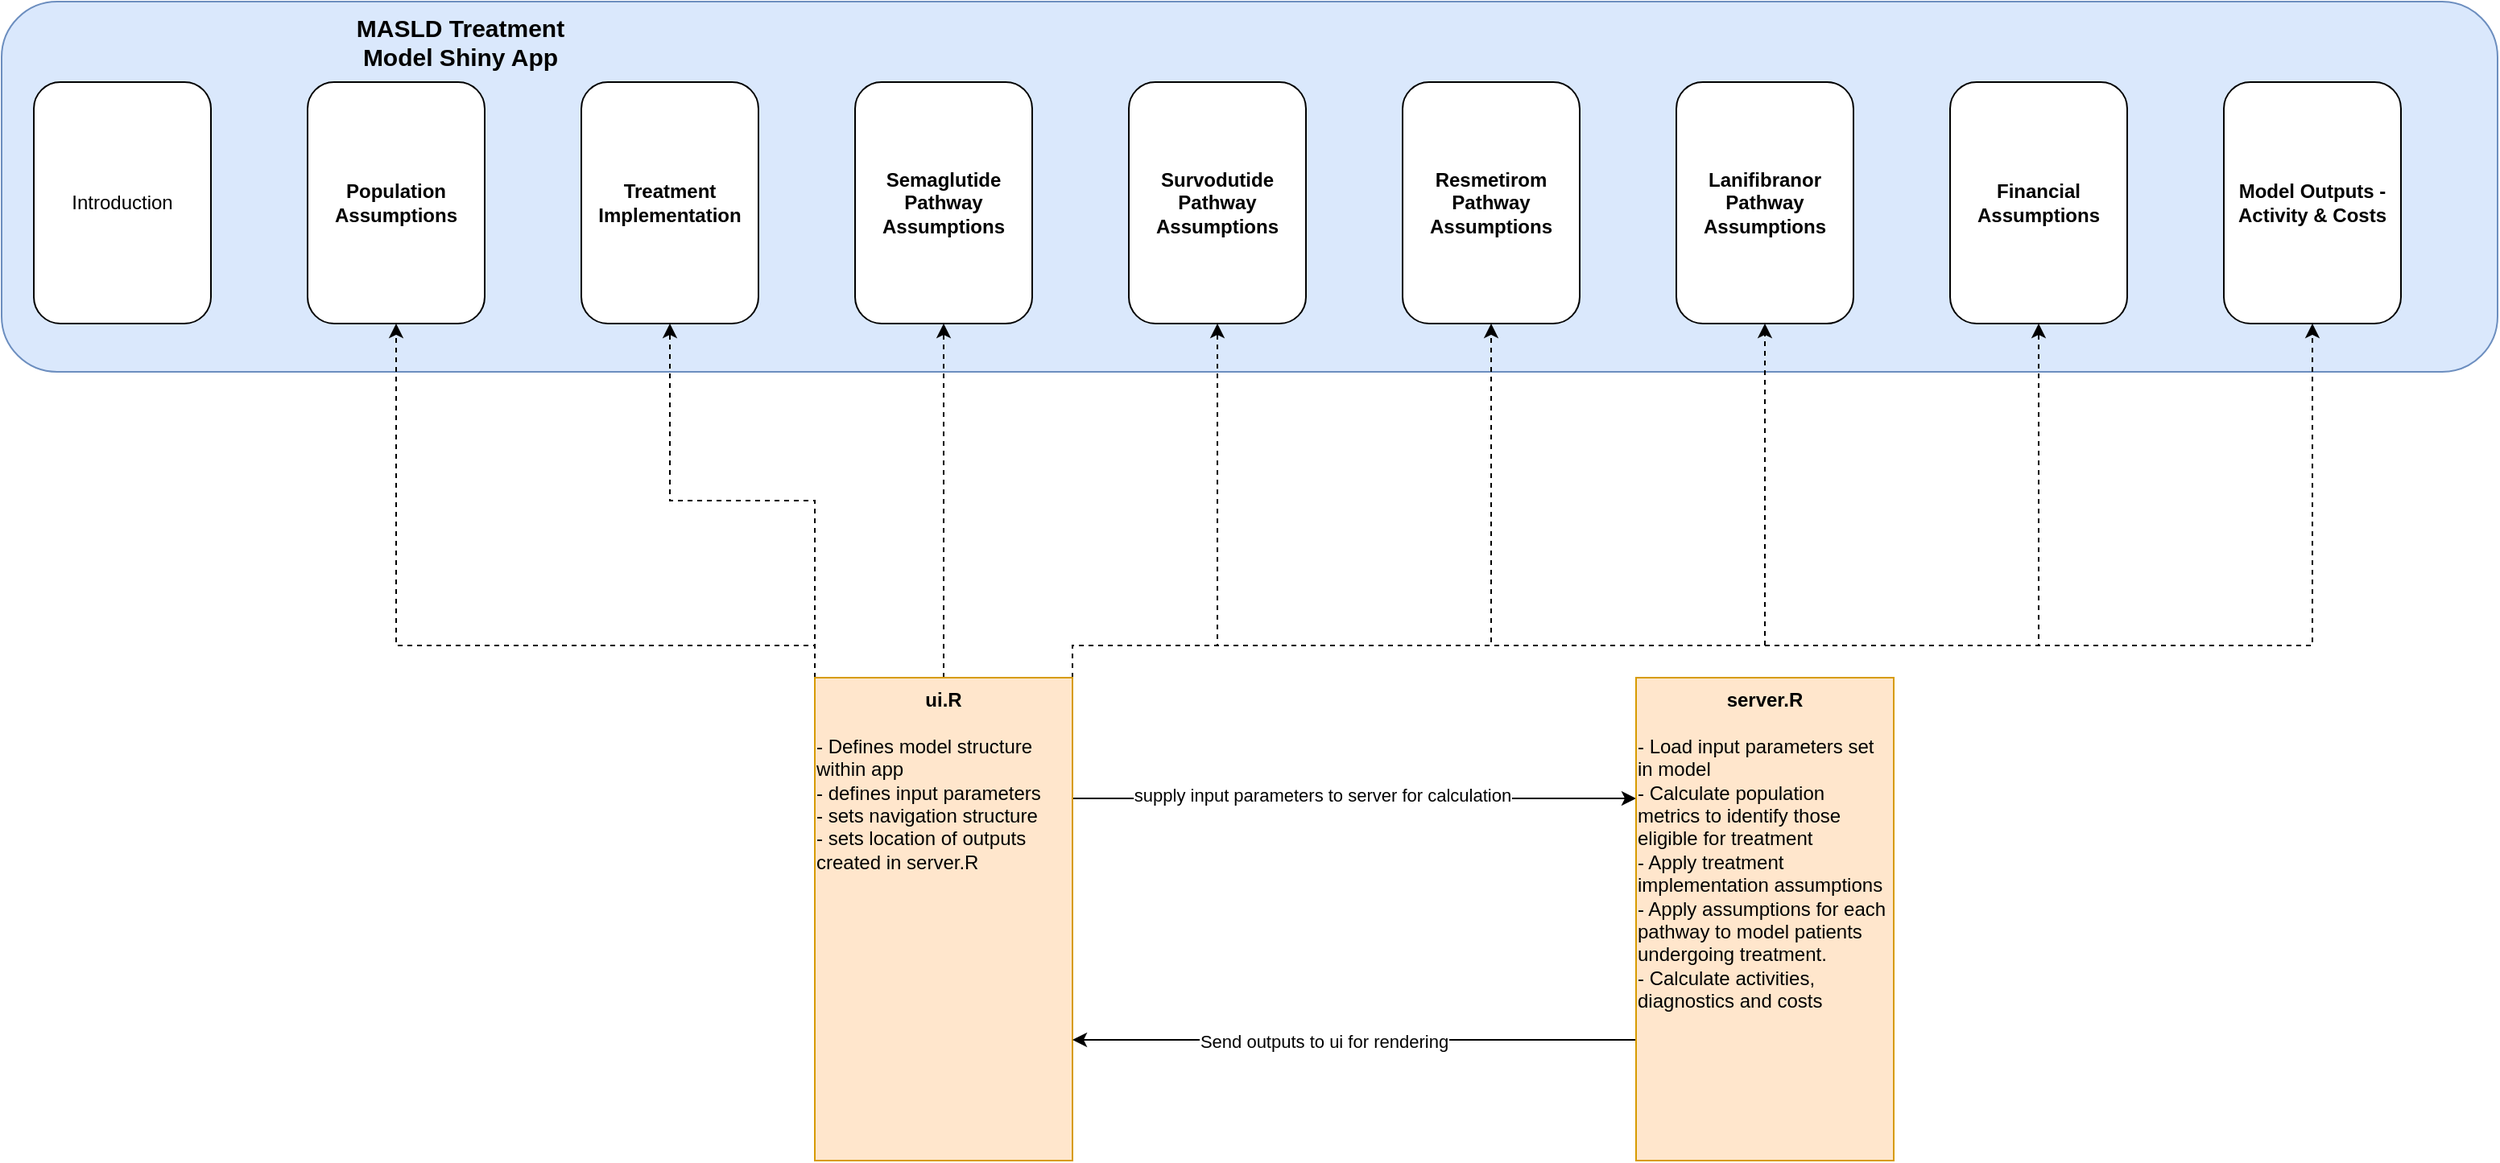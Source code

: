 <mxfile version="26.0.11">
  <diagram name="Page-1" id="AfZEm4oeW3DWW0ptVHE7">
    <mxGraphModel dx="1434" dy="746" grid="1" gridSize="10" guides="1" tooltips="1" connect="1" arrows="1" fold="1" page="1" pageScale="1" pageWidth="1654" pageHeight="1169" math="0" shadow="0">
      <root>
        <mxCell id="0" />
        <mxCell id="1" parent="0" />
        <mxCell id="4JUsV28jwXVFUSFBbsHR-19" value="" style="rounded=1;whiteSpace=wrap;html=1;fillColor=#dae8fc;strokeColor=#6c8ebf;" vertex="1" parent="1">
          <mxGeometry x="100" y="30" width="1550" height="230" as="geometry" />
        </mxCell>
        <mxCell id="4JUsV28jwXVFUSFBbsHR-14" style="edgeStyle=orthogonalEdgeStyle;rounded=0;orthogonalLoop=1;jettySize=auto;html=1;entryX=0;entryY=0.25;entryDx=0;entryDy=0;exitX=1;exitY=0.25;exitDx=0;exitDy=0;" edge="1" parent="1" source="4JUsV28jwXVFUSFBbsHR-1" target="4JUsV28jwXVFUSFBbsHR-12">
          <mxGeometry relative="1" as="geometry">
            <mxPoint x="765" y="450" as="sourcePoint" />
            <mxPoint x="1115" y="450" as="targetPoint" />
          </mxGeometry>
        </mxCell>
        <mxCell id="4JUsV28jwXVFUSFBbsHR-18" value="supply input parameters to server for calculation" style="edgeLabel;html=1;align=center;verticalAlign=middle;resizable=0;points=[];" vertex="1" connectable="0" parent="4JUsV28jwXVFUSFBbsHR-14">
          <mxGeometry x="-0.263" y="2" relative="1" as="geometry">
            <mxPoint x="26" as="offset" />
          </mxGeometry>
        </mxCell>
        <mxCell id="4JUsV28jwXVFUSFBbsHR-21" style="edgeStyle=orthogonalEdgeStyle;rounded=0;orthogonalLoop=1;jettySize=auto;html=1;entryX=0.5;entryY=1;entryDx=0;entryDy=0;dashed=1;exitX=0;exitY=0;exitDx=0;exitDy=0;" edge="1" parent="1" source="4JUsV28jwXVFUSFBbsHR-1" target="4JUsV28jwXVFUSFBbsHR-4">
          <mxGeometry relative="1" as="geometry">
            <Array as="points">
              <mxPoint x="605" y="430" />
              <mxPoint x="345" y="430" />
            </Array>
          </mxGeometry>
        </mxCell>
        <mxCell id="4JUsV28jwXVFUSFBbsHR-23" style="edgeStyle=orthogonalEdgeStyle;rounded=0;orthogonalLoop=1;jettySize=auto;html=1;entryX=0.5;entryY=1;entryDx=0;entryDy=0;dashed=1;exitX=0;exitY=0;exitDx=0;exitDy=0;" edge="1" parent="1" source="4JUsV28jwXVFUSFBbsHR-1" target="4JUsV28jwXVFUSFBbsHR-5">
          <mxGeometry relative="1" as="geometry" />
        </mxCell>
        <mxCell id="4JUsV28jwXVFUSFBbsHR-24" style="edgeStyle=orthogonalEdgeStyle;rounded=0;orthogonalLoop=1;jettySize=auto;html=1;entryX=0.5;entryY=1;entryDx=0;entryDy=0;dashed=1;" edge="1" parent="1" source="4JUsV28jwXVFUSFBbsHR-1" target="4JUsV28jwXVFUSFBbsHR-6">
          <mxGeometry relative="1" as="geometry" />
        </mxCell>
        <mxCell id="4JUsV28jwXVFUSFBbsHR-25" style="edgeStyle=orthogonalEdgeStyle;rounded=0;orthogonalLoop=1;jettySize=auto;html=1;entryX=0.5;entryY=1;entryDx=0;entryDy=0;exitX=1;exitY=0;exitDx=0;exitDy=0;dashed=1;" edge="1" parent="1" source="4JUsV28jwXVFUSFBbsHR-1" target="4JUsV28jwXVFUSFBbsHR-7">
          <mxGeometry relative="1" as="geometry">
            <Array as="points">
              <mxPoint x="765" y="430" />
              <mxPoint x="855" y="430" />
            </Array>
          </mxGeometry>
        </mxCell>
        <mxCell id="4JUsV28jwXVFUSFBbsHR-26" style="edgeStyle=orthogonalEdgeStyle;rounded=0;orthogonalLoop=1;jettySize=auto;html=1;entryX=0.5;entryY=1;entryDx=0;entryDy=0;exitX=1;exitY=0;exitDx=0;exitDy=0;dashed=1;" edge="1" parent="1" source="4JUsV28jwXVFUSFBbsHR-1" target="4JUsV28jwXVFUSFBbsHR-8">
          <mxGeometry relative="1" as="geometry">
            <Array as="points">
              <mxPoint x="765" y="430" />
              <mxPoint x="1025" y="430" />
            </Array>
          </mxGeometry>
        </mxCell>
        <mxCell id="4JUsV28jwXVFUSFBbsHR-27" style="edgeStyle=orthogonalEdgeStyle;rounded=0;orthogonalLoop=1;jettySize=auto;html=1;entryX=0.5;entryY=1;entryDx=0;entryDy=0;exitX=1;exitY=0;exitDx=0;exitDy=0;dashed=1;" edge="1" parent="1" source="4JUsV28jwXVFUSFBbsHR-1" target="4JUsV28jwXVFUSFBbsHR-9">
          <mxGeometry relative="1" as="geometry">
            <Array as="points">
              <mxPoint x="765" y="430" />
              <mxPoint x="1195" y="430" />
            </Array>
          </mxGeometry>
        </mxCell>
        <mxCell id="4JUsV28jwXVFUSFBbsHR-28" style="edgeStyle=orthogonalEdgeStyle;rounded=0;orthogonalLoop=1;jettySize=auto;html=1;entryX=0.5;entryY=1;entryDx=0;entryDy=0;exitX=1;exitY=0;exitDx=0;exitDy=0;dashed=1;" edge="1" parent="1" source="4JUsV28jwXVFUSFBbsHR-1" target="4JUsV28jwXVFUSFBbsHR-10">
          <mxGeometry relative="1" as="geometry">
            <Array as="points">
              <mxPoint x="765" y="430" />
              <mxPoint x="1365" y="430" />
            </Array>
          </mxGeometry>
        </mxCell>
        <mxCell id="4JUsV28jwXVFUSFBbsHR-29" style="edgeStyle=orthogonalEdgeStyle;rounded=0;orthogonalLoop=1;jettySize=auto;html=1;entryX=0.5;entryY=1;entryDx=0;entryDy=0;exitX=1;exitY=0;exitDx=0;exitDy=0;dashed=1;" edge="1" parent="1" source="4JUsV28jwXVFUSFBbsHR-1" target="4JUsV28jwXVFUSFBbsHR-11">
          <mxGeometry relative="1" as="geometry">
            <Array as="points">
              <mxPoint x="765" y="430" />
              <mxPoint x="1535" y="430" />
            </Array>
          </mxGeometry>
        </mxCell>
        <mxCell id="4JUsV28jwXVFUSFBbsHR-1" value="&lt;b&gt;ui.R&lt;/b&gt;&lt;div&gt;&lt;br&gt;&lt;/div&gt;&lt;div style=&quot;text-align: left;&quot;&gt;- Defines model structure within app&lt;/div&gt;&lt;div style=&quot;text-align: left;&quot;&gt;- defines input parameters&lt;/div&gt;&lt;div style=&quot;text-align: left;&quot;&gt;- sets navigation structure&lt;/div&gt;&lt;div style=&quot;text-align: left;&quot;&gt;- sets location of outputs created in server.R&lt;/div&gt;" style="rounded=0;whiteSpace=wrap;html=1;verticalAlign=top;fillColor=#ffe6cc;strokeColor=#d79b00;" vertex="1" parent="1">
          <mxGeometry x="605" y="450" width="160" height="300" as="geometry" />
        </mxCell>
        <mxCell id="4JUsV28jwXVFUSFBbsHR-3" value="Introduction" style="rounded=1;whiteSpace=wrap;html=1;" vertex="1" parent="1">
          <mxGeometry x="120" y="80" width="110" height="150" as="geometry" />
        </mxCell>
        <mxCell id="4JUsV28jwXVFUSFBbsHR-4" value="Population Assumptions" style="rounded=1;whiteSpace=wrap;html=1;fontStyle=1" vertex="1" parent="1">
          <mxGeometry x="290" y="80" width="110" height="150" as="geometry" />
        </mxCell>
        <mxCell id="4JUsV28jwXVFUSFBbsHR-5" value="Treatment Implementation" style="rounded=1;whiteSpace=wrap;html=1;fontStyle=1" vertex="1" parent="1">
          <mxGeometry x="460" y="80" width="110" height="150" as="geometry" />
        </mxCell>
        <mxCell id="4JUsV28jwXVFUSFBbsHR-6" value="Semaglutide Pathway Assumptions" style="rounded=1;whiteSpace=wrap;html=1;fontStyle=1" vertex="1" parent="1">
          <mxGeometry x="630" y="80" width="110" height="150" as="geometry" />
        </mxCell>
        <mxCell id="4JUsV28jwXVFUSFBbsHR-7" value="Survodutide Pathway Assumptions" style="rounded=1;whiteSpace=wrap;html=1;fontStyle=1" vertex="1" parent="1">
          <mxGeometry x="800" y="80" width="110" height="150" as="geometry" />
        </mxCell>
        <mxCell id="4JUsV28jwXVFUSFBbsHR-8" value="Resmetirom Pathway Assumptions" style="rounded=1;whiteSpace=wrap;html=1;fontStyle=1" vertex="1" parent="1">
          <mxGeometry x="970" y="80" width="110" height="150" as="geometry" />
        </mxCell>
        <mxCell id="4JUsV28jwXVFUSFBbsHR-9" value="Lanifibranor Pathway Assumptions" style="rounded=1;whiteSpace=wrap;html=1;fontStyle=1" vertex="1" parent="1">
          <mxGeometry x="1140" y="80" width="110" height="150" as="geometry" />
        </mxCell>
        <mxCell id="4JUsV28jwXVFUSFBbsHR-10" value="Financial Assumptions" style="rounded=1;whiteSpace=wrap;html=1;fontStyle=1" vertex="1" parent="1">
          <mxGeometry x="1310" y="80" width="110" height="150" as="geometry" />
        </mxCell>
        <mxCell id="4JUsV28jwXVFUSFBbsHR-11" value="Model Outputs - Activity &amp;amp; Costs" style="rounded=1;whiteSpace=wrap;html=1;fontStyle=1" vertex="1" parent="1">
          <mxGeometry x="1480" y="80" width="110" height="150" as="geometry" />
        </mxCell>
        <mxCell id="4JUsV28jwXVFUSFBbsHR-16" style="edgeStyle=orthogonalEdgeStyle;rounded=0;orthogonalLoop=1;jettySize=auto;html=1;entryX=1;entryY=0.75;entryDx=0;entryDy=0;exitX=0;exitY=0.75;exitDx=0;exitDy=0;" edge="1" parent="1" source="4JUsV28jwXVFUSFBbsHR-12" target="4JUsV28jwXVFUSFBbsHR-1">
          <mxGeometry relative="1" as="geometry" />
        </mxCell>
        <mxCell id="4JUsV28jwXVFUSFBbsHR-17" value="Send outputs to ui for rendering" style="edgeLabel;html=1;align=center;verticalAlign=middle;resizable=0;points=[];" vertex="1" connectable="0" parent="4JUsV28jwXVFUSFBbsHR-16">
          <mxGeometry x="0.109" y="1" relative="1" as="geometry">
            <mxPoint as="offset" />
          </mxGeometry>
        </mxCell>
        <mxCell id="4JUsV28jwXVFUSFBbsHR-12" value="&lt;b&gt;server.R&lt;/b&gt;&lt;div&gt;&lt;br&gt;&lt;/div&gt;&lt;div style=&quot;text-align: left;&quot;&gt;- Load input parameters set in model&lt;/div&gt;&lt;div style=&quot;text-align: left;&quot;&gt;- Calculate population metrics to identify those eligible for treatment&lt;/div&gt;&lt;div style=&quot;text-align: left;&quot;&gt;- Apply treatment implementation assumptions&lt;/div&gt;&lt;div style=&quot;text-align: left;&quot;&gt;- Apply assumptions for each pathway to model patients undergoing treatment.&lt;/div&gt;&lt;div style=&quot;text-align: left;&quot;&gt;- Calculate activities, diagnostics and costs&lt;/div&gt;" style="rounded=0;whiteSpace=wrap;html=1;verticalAlign=top;fillColor=#ffe6cc;strokeColor=#d79b00;" vertex="1" parent="1">
          <mxGeometry x="1115" y="450" width="160" height="300" as="geometry" />
        </mxCell>
        <mxCell id="4JUsV28jwXVFUSFBbsHR-20" value="MASLD Treatment Model Shiny App" style="text;html=1;align=center;verticalAlign=middle;whiteSpace=wrap;rounded=0;fontStyle=1;fontSize=15;" vertex="1" parent="1">
          <mxGeometry x="300" y="40" width="170" height="30" as="geometry" />
        </mxCell>
      </root>
    </mxGraphModel>
  </diagram>
</mxfile>
